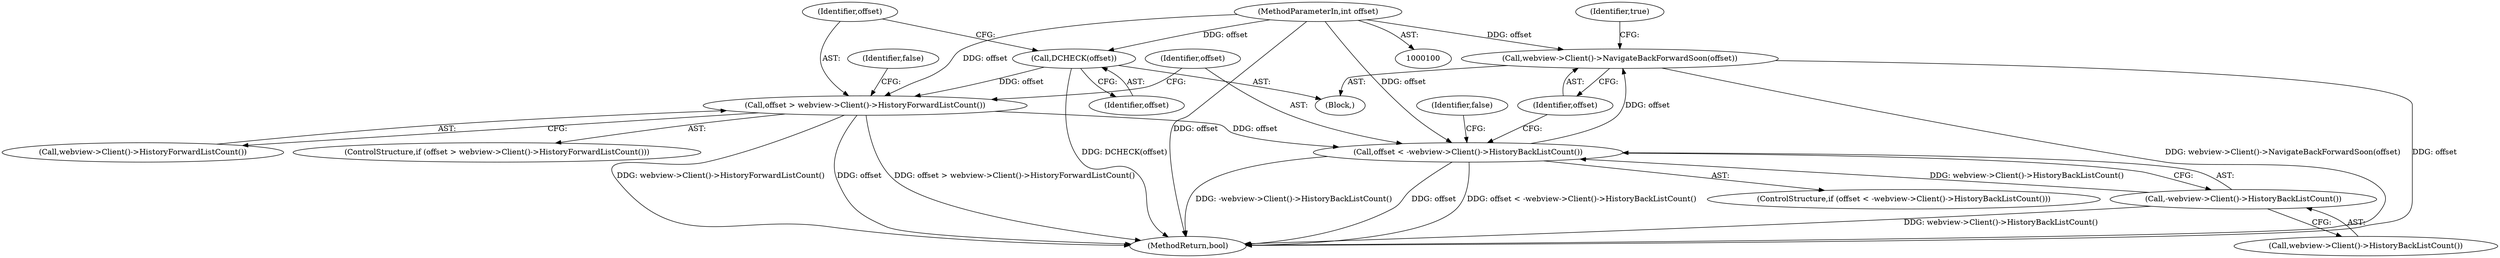digraph "1_Chrome_a7d715ae5b654d1f98669fd979a00282a7229044_0@del" {
"1000127" [label="(Call,webview->Client()->NavigateBackForwardSoon(offset))"];
"1000121" [label="(Call,offset < -webview->Client()->HistoryBackListCount())"];
"1000115" [label="(Call,offset > webview->Client()->HistoryForwardListCount())"];
"1000112" [label="(Call,DCHECK(offset))"];
"1000101" [label="(MethodParameterIn,int offset)"];
"1000123" [label="(Call,-webview->Client()->HistoryBackListCount())"];
"1000131" [label="(MethodReturn,bool)"];
"1000102" [label="(Block,)"];
"1000120" [label="(ControlStructure,if (offset < -webview->Client()->HistoryBackListCount()))"];
"1000115" [label="(Call,offset > webview->Client()->HistoryForwardListCount())"];
"1000127" [label="(Call,webview->Client()->NavigateBackForwardSoon(offset))"];
"1000117" [label="(Call,webview->Client()->HistoryForwardListCount())"];
"1000126" [label="(Identifier,false)"];
"1000114" [label="(ControlStructure,if (offset > webview->Client()->HistoryForwardListCount()))"];
"1000123" [label="(Call,-webview->Client()->HistoryBackListCount())"];
"1000128" [label="(Identifier,offset)"];
"1000122" [label="(Identifier,offset)"];
"1000119" [label="(Identifier,false)"];
"1000121" [label="(Call,offset < -webview->Client()->HistoryBackListCount())"];
"1000112" [label="(Call,DCHECK(offset))"];
"1000113" [label="(Identifier,offset)"];
"1000124" [label="(Call,webview->Client()->HistoryBackListCount())"];
"1000130" [label="(Identifier,true)"];
"1000116" [label="(Identifier,offset)"];
"1000101" [label="(MethodParameterIn,int offset)"];
"1000127" -> "1000102"  [label="AST: "];
"1000127" -> "1000128"  [label="CFG: "];
"1000128" -> "1000127"  [label="AST: "];
"1000130" -> "1000127"  [label="CFG: "];
"1000127" -> "1000131"  [label="DDG: webview->Client()->NavigateBackForwardSoon(offset)"];
"1000127" -> "1000131"  [label="DDG: offset"];
"1000121" -> "1000127"  [label="DDG: offset"];
"1000101" -> "1000127"  [label="DDG: offset"];
"1000121" -> "1000120"  [label="AST: "];
"1000121" -> "1000123"  [label="CFG: "];
"1000122" -> "1000121"  [label="AST: "];
"1000123" -> "1000121"  [label="AST: "];
"1000126" -> "1000121"  [label="CFG: "];
"1000128" -> "1000121"  [label="CFG: "];
"1000121" -> "1000131"  [label="DDG: -webview->Client()->HistoryBackListCount()"];
"1000121" -> "1000131"  [label="DDG: offset"];
"1000121" -> "1000131"  [label="DDG: offset < -webview->Client()->HistoryBackListCount()"];
"1000115" -> "1000121"  [label="DDG: offset"];
"1000101" -> "1000121"  [label="DDG: offset"];
"1000123" -> "1000121"  [label="DDG: webview->Client()->HistoryBackListCount()"];
"1000115" -> "1000114"  [label="AST: "];
"1000115" -> "1000117"  [label="CFG: "];
"1000116" -> "1000115"  [label="AST: "];
"1000117" -> "1000115"  [label="AST: "];
"1000119" -> "1000115"  [label="CFG: "];
"1000122" -> "1000115"  [label="CFG: "];
"1000115" -> "1000131"  [label="DDG: webview->Client()->HistoryForwardListCount()"];
"1000115" -> "1000131"  [label="DDG: offset"];
"1000115" -> "1000131"  [label="DDG: offset > webview->Client()->HistoryForwardListCount()"];
"1000112" -> "1000115"  [label="DDG: offset"];
"1000101" -> "1000115"  [label="DDG: offset"];
"1000112" -> "1000102"  [label="AST: "];
"1000112" -> "1000113"  [label="CFG: "];
"1000113" -> "1000112"  [label="AST: "];
"1000116" -> "1000112"  [label="CFG: "];
"1000112" -> "1000131"  [label="DDG: DCHECK(offset)"];
"1000101" -> "1000112"  [label="DDG: offset"];
"1000101" -> "1000100"  [label="AST: "];
"1000101" -> "1000131"  [label="DDG: offset"];
"1000123" -> "1000124"  [label="CFG: "];
"1000124" -> "1000123"  [label="AST: "];
"1000123" -> "1000131"  [label="DDG: webview->Client()->HistoryBackListCount()"];
}
